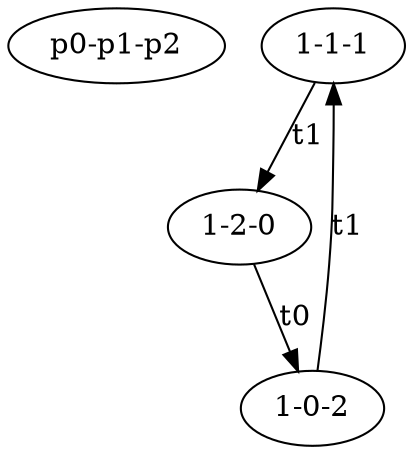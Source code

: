 
    digraph {
        "p0-p1-p2"
         "1-1-1" -> "1-2-0" [label = "t1"]
		 "1-2-0" -> "1-0-2" [label = "t0"]
		 "1-0-2" -> "1-1-1" [label = "t1"]
    }
